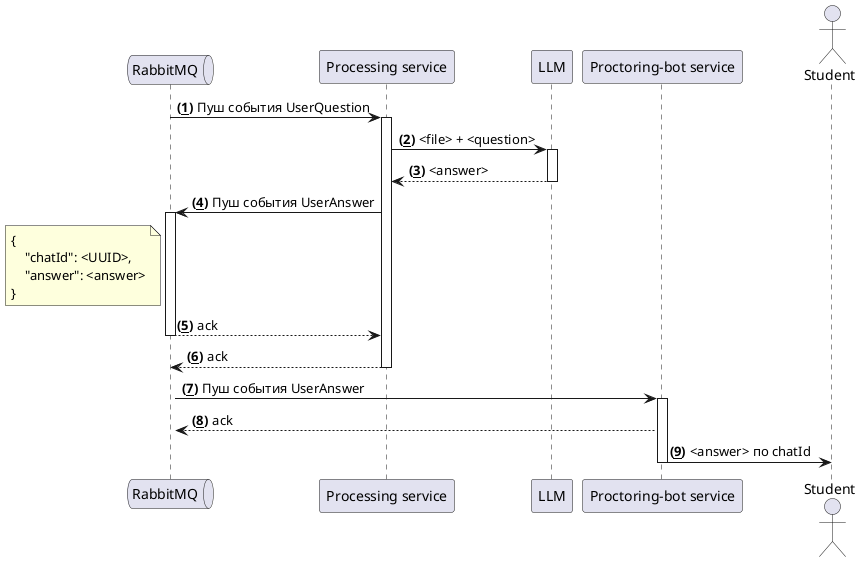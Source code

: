 @startuml

autonumber "<b>(<u>##</u>)"

queue "RabbitMQ" as rmq

participant "Processing service" as ps
participant "LLM" as llm
participant "Proctoring-bot service" as pbs

actor Student as stud

' Обработка события UserQuestion

rmq -> ps++ : Пуш события UserQuestion

ps -> llm++ : <file> + <question>
ps <-- llm-- : <answer>

ps -> rmq++: Пуш события UserAnswer

note left rmq
    {
        "chatId": <UUID>,
        "answer": <answer>
    }
end note

ps <-- rmq--: ack

rmq <-- ps-- : ack
rmq--

' Обработка события UserAnswer
rmq -> pbs++ : Пуш события UserAnswer
rmq++
rmq <-- pbs : ack
pbs -> stud : <answer> по chatId
pbs--

@enduml